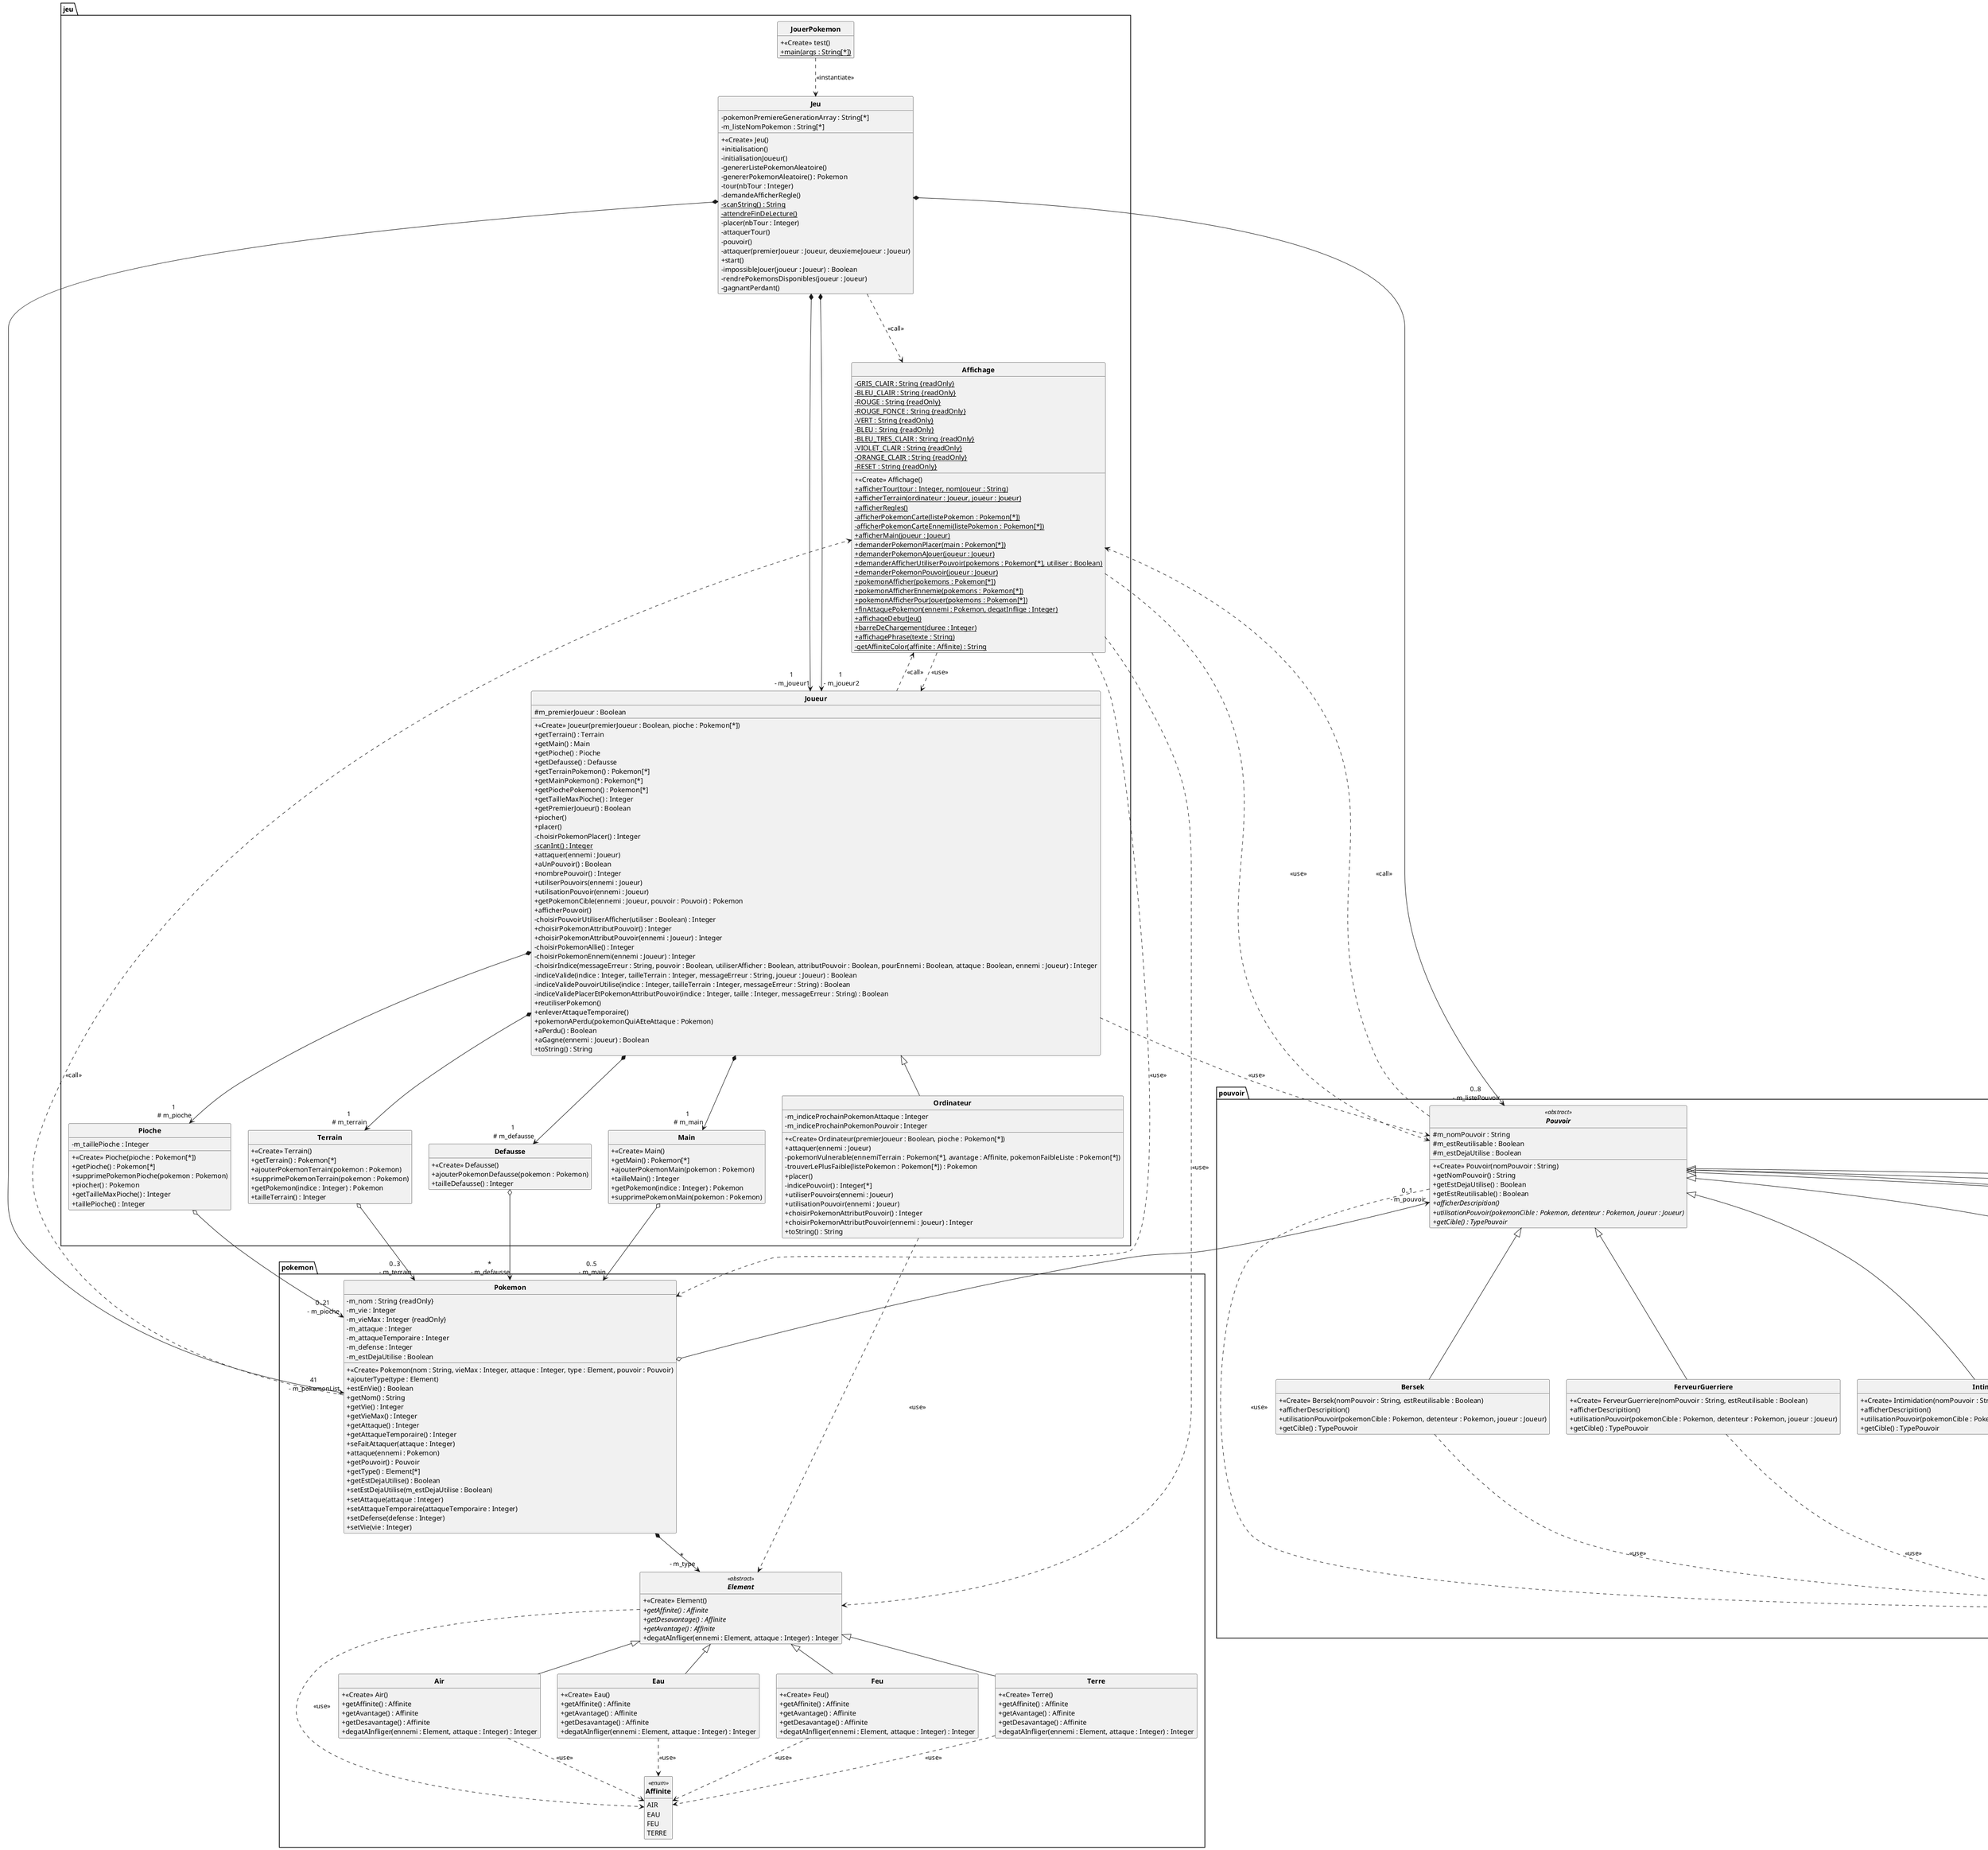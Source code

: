 @startuml
'https://plantuml.com/class-diagram
skinparam classAttributeIconSize 0 
skinparam classFontStyle Bold
skinparam style strictuml
hide empty members

package jeu
{
    class Affichage
    {
     + <<Create>> Affichage()
     - {static} GRIS_CLAIR : String {readOnly}
     - {static} BLEU_CLAIR : String {readOnly}
     - {static} ROUGE : String {readOnly}
     - {static} ROUGE_FONCE : String {readOnly}
     - {static} VERT : String {readOnly}
     - {static} BLEU : String {readOnly}
     - {static} BLEU_TRES_CLAIR : String {readOnly}
     - {static} VIOLET_CLAIR : String {readOnly}
     - {static} ORANGE_CLAIR : String {readOnly}
     - {static} RESET : String {readOnly}
     + {static} afficherTour(tour : Integer, nomJoueur : String)
     + {static} afficherTerrain(ordinateur : Joueur, joueur : Joueur)
     + {static} afficherRegles()
     - {static} afficherPokemonCarte(listePokemon : Pokemon[*])
     - {static} afficherPokemonCarteEnnemi(listePokemon : Pokemon[*])
     + {static} afficherMain(joueur : Joueur)
     + {static} demanderPokemonPlacer(main : Pokemon[*])
     + {static} demanderPokemonAJouer(joueur : Joueur)
     + {static} demanderAfficherUtiliserPouvoir(pokemons : Pokemon[*], utiliser : Boolean)
     + {static} demanderPokemonPouvoir(joueur : Joueur)
     + {static} pokemonAfficher(pokemons : Pokemon[*])
     + {static} pokemonAfficherEnnemie(pokemons : Pokemon[*])
     + {static} pokemonAfficherPourJouer(pokemons : Pokemon[*])
     + {static} finAttaquePokemon(ennemi : Pokemon, degatInflige : Integer)
     + {static} affichageDebutJeu()
     + {static} barreDeChargement(duree : Integer)
     + {static} affichagePhrase(texte : String)
     - {static} getAffiniteColor(affinite : Affinite) : String
    }
    class Defausse
    {
     + <<Create>> Defausse()
     + ajouterPokemonDefausse(pokemon : Pokemon)
     + tailleDefausse() : Integer
    }
    class Jeu
    {
     -  pokemonPremiereGenerationArray : String[*]
     -  m_listeNomPokemon : String[*]
     + <<Create>> Jeu()
     + initialisation()
     - initialisationJoueur()
     - genererListePokemonAleatoire()
     - genererPokemonAleatoire() : Pokemon
     - tour(nbTour : Integer)
     - demandeAfficherRegle()
     - {static} scanString() : String
     - {static} attendreFinDeLecture()
     - placer(nbTour : Integer)
     - attaquerTour()
     - pouvoir()
     - attaquer(premierJoueur : Joueur, deuxiemeJoueur : Joueur)
     + start()
     - impossibleJouer(joueur : Joueur) : Boolean
     - rendrePokemonsDisponibles(joueur : Joueur)
     - gagnantPerdant()
    }
    class Joueur
    {
     #  m_premierJoueur : Boolean
     + <<Create>> Joueur(premierJoueur : Boolean, pioche : Pokemon[*])
     + getTerrain() : Terrain
     + getMain() : Main
     + getPioche() : Pioche
     + getDefausse() : Defausse
     + getTerrainPokemon() : Pokemon[*]
     + getMainPokemon() : Pokemon[*]
     + getPiochePokemon() : Pokemon[*]
     + getTailleMaxPioche() : Integer
     + getPremierJoueur() : Boolean
     + piocher()
     + placer()
     - choisirPokemonPlacer() : Integer
     - {static} scanInt() : Integer
     + attaquer(ennemi : Joueur)
     + aUnPouvoir() : Boolean
     + nombrePouvoir() : Integer
     + utiliserPouvoirs(ennemi : Joueur)
     + utilisationPouvoir(ennemi : Joueur)
     + getPokemonCible(ennemi : Joueur, pouvoir : Pouvoir) : Pokemon
     + afficherPouvoir()
     - choisirPouvoirUtiliserAfficher(utiliser : Boolean) : Integer
     + choisirPokemonAttributPouvoir() : Integer
     + choisirPokemonAttributPouvoir(ennemi : Joueur) : Integer
     - choisirPokemonAllie() : Integer
     - choisirPokemonEnnemi(ennemi : Joueur) : Integer
     - choisirIndice(messageErreur : String, pouvoir : Boolean, utiliserAfficher : Boolean, attributPouvoir : Boolean, pourEnnemi : Boolean, attaque : Boolean, ennemi : Joueur) : Integer
     - indiceValide(indice : Integer, tailleTerrain : Integer, messageErreur : String, joueur : Joueur) : Boolean
     - indiceValidePouvoirUtilise(indice : Integer, tailleTerrain : Integer, messageErreur : String) : Boolean
     - indiceValidePlacerEtPokemonAttributPouvoir(indice : Integer, taille : Integer, messageErreur : String) : Boolean
     + reutiliserPokemon()
     + enleverAttaqueTemporaire()
     + pokemonAPerdu(pokemonQuiAEteAttaque : Pokemon)
     + aPerdu() : Boolean
     + aGagne(ennemi : Joueur) : Boolean
     + toString() : String
    }
    class Main
    {
     + <<Create>> Main()
     + getMain() : Pokemon[*]
     + ajouterPokemonMain(pokemon : Pokemon)
     + tailleMain() : Integer
     + getPokemon(indice : Integer) : Pokemon
     + supprimePokemonMain(pokemon : Pokemon)
    }
    class Ordinateur extends Joueur
    {
     -  m_indiceProchainPokemonAttaque : Integer
     -  m_indiceProchainPokemonPouvoir : Integer
     + <<Create>> Ordinateur(premierJoueur : Boolean, pioche : Pokemon[*])
     + attaquer(ennemi : Joueur)
     - pokemonVulnerable(ennemiTerrain : Pokemon[*], avantage : Affinite, pokemonFaibleListe : Pokemon[*])
     - trouverLePlusFaible(listePokemon : Pokemon[*]) : Pokemon
     + placer()
     - indicePouvoir() : Integer[*]
     + utiliserPouvoirs(ennemi : Joueur)
     + utilisationPouvoir(ennemi : Joueur)
     + choisirPokemonAttributPouvoir() : Integer
     + choisirPokemonAttributPouvoir(ennemi : Joueur) : Integer
     + toString() : String
    }
    class Pioche
    {
     -  m_taillePioche : Integer
     + <<Create>> Pioche(pioche : Pokemon[*])
     + getPioche() : Pokemon[*]
     + supprimePokemonPioche(pokemon : Pokemon)
     + piocher() : Pokemon
     + getTailleMaxPioche() : Integer
     + taillePioche() : Integer
    }
    class Terrain
    {
     + <<Create>> Terrain()
     + getTerrain() : Pokemon[*]
     + ajouterPokemonTerrain(pokemon : Pokemon)
     + supprimePokemonTerrain(pokemon : Pokemon)
     + getPokemon(indice : Integer) : Pokemon
     + tailleTerrain() : Integer
    }
    class JouerPokemon
    {
        + <<Create>> test()
        + {static} main(args : String[*])
    }
}



package pokemon
{
    enum Affinite <<enum>>
    {
        AIR
        EAU
        FEU
        TERRE
    }
    class Air extends Element
    {
         + <<Create>> Air()
         + getAffinite() : Affinite
         + getAvantage() : Affinite
         + getDesavantage() : Affinite
         + degatAInfliger(ennemi : Element, attaque : Integer) : Integer
    }
    class Eau extends Element
    {
         + <<Create>> Eau()
         + getAffinite() : Affinite
         + getAvantage() : Affinite
         + getDesavantage() : Affinite
         + degatAInfliger(ennemi : Element, attaque : Integer) : Integer
    }
    abstract class Element <<abstract>>
    {
         + <<Create>> Element()
         + {abstract} getAffinite() : Affinite
         + {abstract} getDesavantage() : Affinite
         + {abstract} getAvantage() : Affinite
         + degatAInfliger(ennemi : Element, attaque : Integer) : Integer
    }
    class Feu extends Element
    {
         + <<Create>> Feu()
         + getAffinite() : Affinite
         + getAvantage() : Affinite
         + getDesavantage() : Affinite
         + degatAInfliger(ennemi : Element, attaque : Integer) : Integer
    }
    class Pokemon
    {
         - m_nom : String {readOnly}
         - m_vie : Integer
         - m_vieMax : Integer {readOnly}
         - m_attaque : Integer
         - m_attaqueTemporaire : Integer
         - m_defense : Integer
         - m_estDejaUtilise : Boolean
         + <<Create>> Pokemon(nom : String, vieMax : Integer, attaque : Integer, type : Element, pouvoir : Pouvoir)
         + ajouterType(type : Element)
         + estEnVie() : Boolean
         + getNom() : String
         + getVie() : Integer
         + getVieMax() : Integer
         + getAttaque() : Integer
         + getAttaqueTemporaire() : Integer
         + seFaitAttaquer(attaque : Integer)
         + attaque(ennemi : Pokemon)
         + getPouvoir() : Pouvoir
         + getType() : Element[*]
         + getEstDejaUtilise() : Boolean
         + setEstDejaUtilise(m_estDejaUtilise : Boolean)
         + setAttaque(attaque : Integer)
         + setAttaqueTemporaire(attaqueTemporaire : Integer)
         + setDefense(defense : Integer)
         + setVie(vie : Integer)
    }
    class Terre extends Element
    {
         + <<Create>> Terre()
         + getAffinite() : Affinite
         + getAvantage() : Affinite
         + getDesavantage() : Affinite
         + degatAInfliger(ennemi : Element, attaque : Integer) : Integer
    }
}

package pouvoir
{
    class Bersek extends Pouvoir
    {
        + <<Create>> Bersek(nomPouvoir : String, estReutilisable : Boolean)
        + afficherDescripition()
        + utilisationPouvoir(pokemonCible : Pokemon, detenteur : Pokemon, joueur : Joueur)
        + getCible() : TypePouvoir
    }
    class FerveurGuerriere extends Pouvoir
    {
        + <<Create>> FerveurGuerriere(nomPouvoir : String, estReutilisable : Boolean)
        + afficherDescripition()
        + utilisationPouvoir(pokemonCible : Pokemon, detenteur : Pokemon, joueur : Joueur)
        + getCible() : TypePouvoir
    }
    class Intimidation extends Pouvoir
    {
        + <<Create>> Intimidation(nomPouvoir : String, estReutilisable : Boolean)
        + afficherDescripition()
        + utilisationPouvoir(pokemonCible : Pokemon, detenteur : Pokemon, joueur : Joueur)
        + getCible() : TypePouvoir
    }
    class Kamikaze extends Pouvoir
    {
        + <<Create>> Kamikaze()
        + afficherDescripition()
        + utilisationPouvoir(pokemonCible : Pokemon, detenteur : Pokemon, joueur : Joueur)
        + getCible() : TypePouvoir
    }
    class Peur extends Pouvoir
    {
        + <<Create>> Peur()
        + afficherDescripition()
        + utilisationPouvoir(pokemonCible : Pokemon, detenteur : Pokemon, joueur : Joueur)
        + getCible() : TypePouvoir
    }
    abstract class Pouvoir <<abstract>>
    {
        #  m_nomPouvoir : String
        #  m_estReutilisable : Boolean
        #  m_estDejaUtilise : Boolean
        + <<Create>> Pouvoir(nomPouvoir : String)
        + getNomPouvoir() : String
        + getEstDejaUtilise() : Boolean
        + getEstReutilisable() : Boolean
        + {abstract} afficherDescripition()
        + {abstract} utilisationPouvoir(pokemonCible : Pokemon, detenteur : Pokemon, joueur : Joueur)
        + {abstract} getCible() : TypePouvoir
    }
    class Resistance extends Pouvoir
    {
        + <<Create>> Resistance()
        + afficherDescripition()
        + utilisationPouvoir(pokemonCible : Pokemon, detenteur : Pokemon, joueur : Joueur)
        + getCible() : TypePouvoir
    }
    class SoinSimple extends Pouvoir
    {
        + <<Create>> SoinSimple()
        + getEstDejaUtilise() : Boolean
        + afficherDescripition()
        + utilisationPouvoir(pokemonCible : Pokemon, detenteur : Pokemon, joueur : Joueur)
        + getCible() : TypePouvoir
    }
    class SoinsTotal extends Pouvoir
    {
        + <<Create>> SoinsTotal()
        + afficherDescripition()
        + utilisationPouvoir(pokemonCible : Pokemon, detenteur : Pokemon, joueur : Joueur)
        + getCible() : TypePouvoir
    }
    enum TypePouvoir <<enum>>
    {
        NOUS
        ENNEMI
    }
}

Jeu *--> "0..8\n - m_listePouvoir" Pouvoir
Jeu *--> "41\n - m_pokemonList" Pokemon
Jeu *--> "1\n - m_joueur1"Joueur
Jeu *--> "1\n - m_joueur2"Joueur

Pioche o--> "0..21\n - m_pioche" Pokemon
Main o--> "0..5\n - m_main" Pokemon
Terrain o--> "0..3\n - m_terrain" Pokemon
Defausse o--> "*\n - m_defausse" Pokemon

Joueur ..> Affichage : <<call>>
Joueur ..> Pouvoir : <<use>>
Joueur *--> "1\n # m_pioche"Pioche
Joueur *--> "1\n # m_main"Main
Joueur *--> "1\n # m_terrain"Terrain
Joueur *--> "1\n # m_defausse"Defausse

Ordinateur ..> Element : <<use>>

Pokemon ...> Affichage : <<call>>
Jeu ...> Affichage : <<call>>
Pouvoir ..> Affichage : <<call>>
Pokemon *--> "*\n - m_type" Element
Element ..> Affinite : <<use>>
Air ..> Affinite : <<use>>
Eau ..> Affinite : <<use>>
Feu ..> Affinite : <<use>>
Terre ..> Affinite : <<use>>

Pokemon o--> "0..1\n - m_pouvoir"Pouvoir

Affichage ..> Joueur : <<use>>
Affichage ..> Pokemon : <<use>>
Affichage ..> Element : <<use>>
Affichage ..> Pouvoir : <<use>>
JouerPokemon ..> Jeu : <<instantiate>>


Pouvoir          ..> TypePouvoir : <<use>>
Bersek           ..> TypePouvoir : <<use>>
FerveurGuerriere ..> TypePouvoir : <<use>>
Intimidation     ..> TypePouvoir : <<use>>
Kamikaze         ..> TypePouvoir : <<use>>
Peur             ..> TypePouvoir : <<use>>
Resistance       ..> TypePouvoir : <<use>>
SoinSimple       ..> TypePouvoir : <<use>>
SoinsTotal       ..> TypePouvoir : <<use>>


@enduml